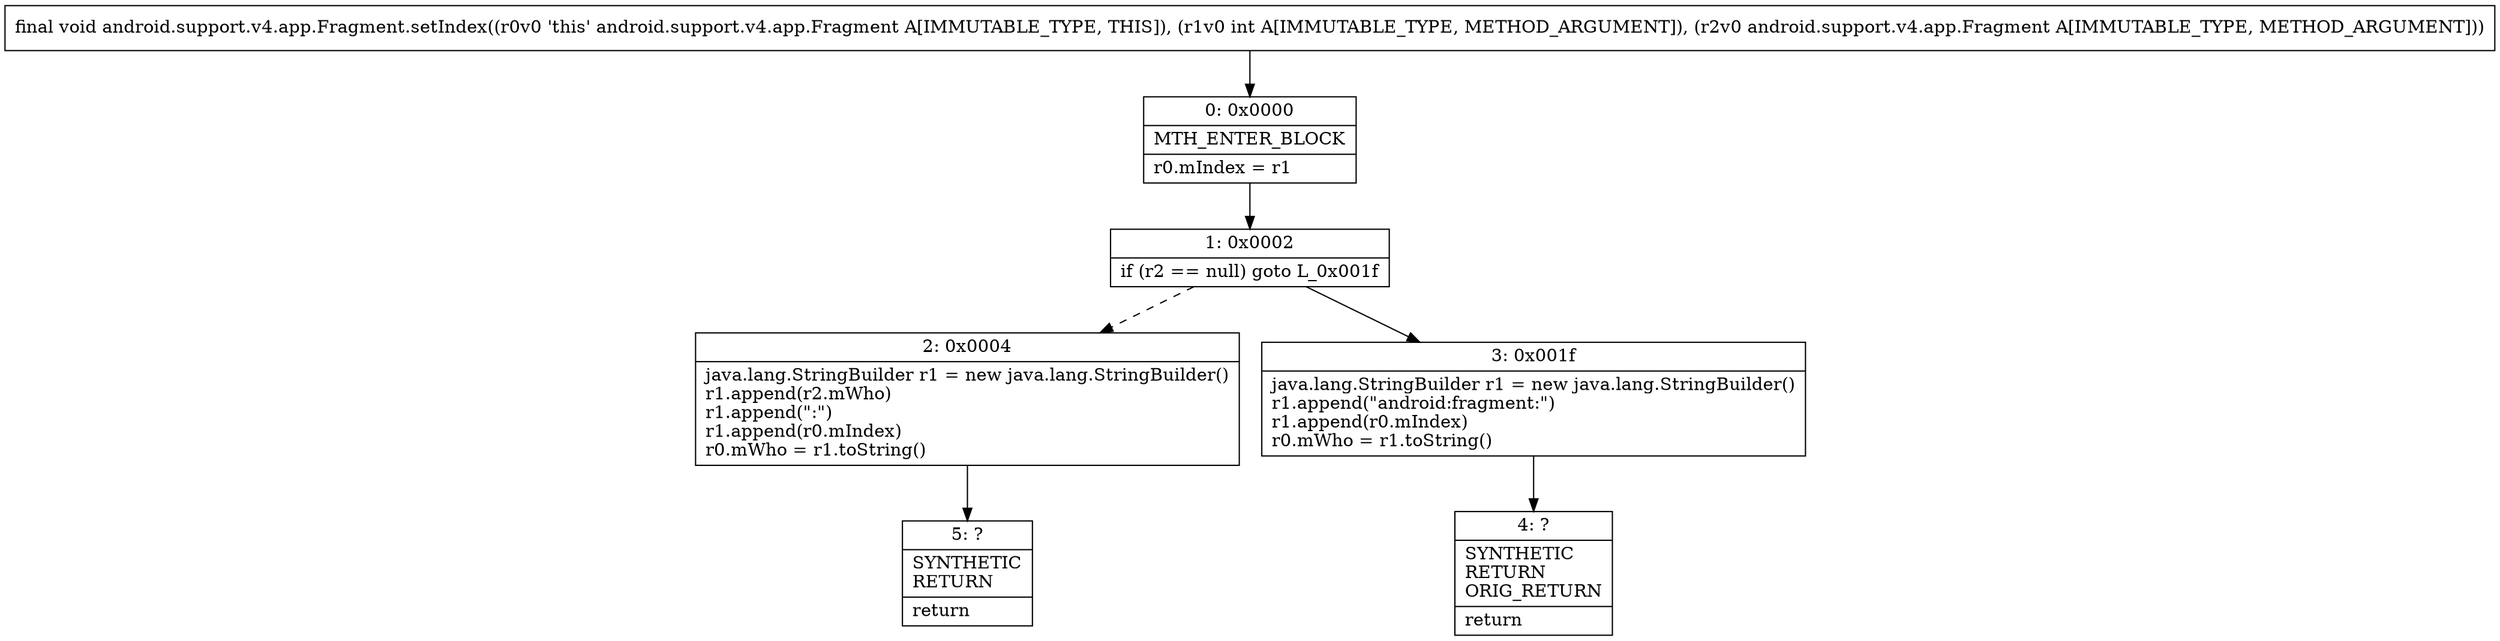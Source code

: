 digraph "CFG forandroid.support.v4.app.Fragment.setIndex(ILandroid\/support\/v4\/app\/Fragment;)V" {
Node_0 [shape=record,label="{0\:\ 0x0000|MTH_ENTER_BLOCK\l|r0.mIndex = r1\l}"];
Node_1 [shape=record,label="{1\:\ 0x0002|if (r2 == null) goto L_0x001f\l}"];
Node_2 [shape=record,label="{2\:\ 0x0004|java.lang.StringBuilder r1 = new java.lang.StringBuilder()\lr1.append(r2.mWho)\lr1.append(\":\")\lr1.append(r0.mIndex)\lr0.mWho = r1.toString()\l}"];
Node_3 [shape=record,label="{3\:\ 0x001f|java.lang.StringBuilder r1 = new java.lang.StringBuilder()\lr1.append(\"android:fragment:\")\lr1.append(r0.mIndex)\lr0.mWho = r1.toString()\l}"];
Node_4 [shape=record,label="{4\:\ ?|SYNTHETIC\lRETURN\lORIG_RETURN\l|return\l}"];
Node_5 [shape=record,label="{5\:\ ?|SYNTHETIC\lRETURN\l|return\l}"];
MethodNode[shape=record,label="{final void android.support.v4.app.Fragment.setIndex((r0v0 'this' android.support.v4.app.Fragment A[IMMUTABLE_TYPE, THIS]), (r1v0 int A[IMMUTABLE_TYPE, METHOD_ARGUMENT]), (r2v0 android.support.v4.app.Fragment A[IMMUTABLE_TYPE, METHOD_ARGUMENT])) }"];
MethodNode -> Node_0;
Node_0 -> Node_1;
Node_1 -> Node_2[style=dashed];
Node_1 -> Node_3;
Node_2 -> Node_5;
Node_3 -> Node_4;
}

